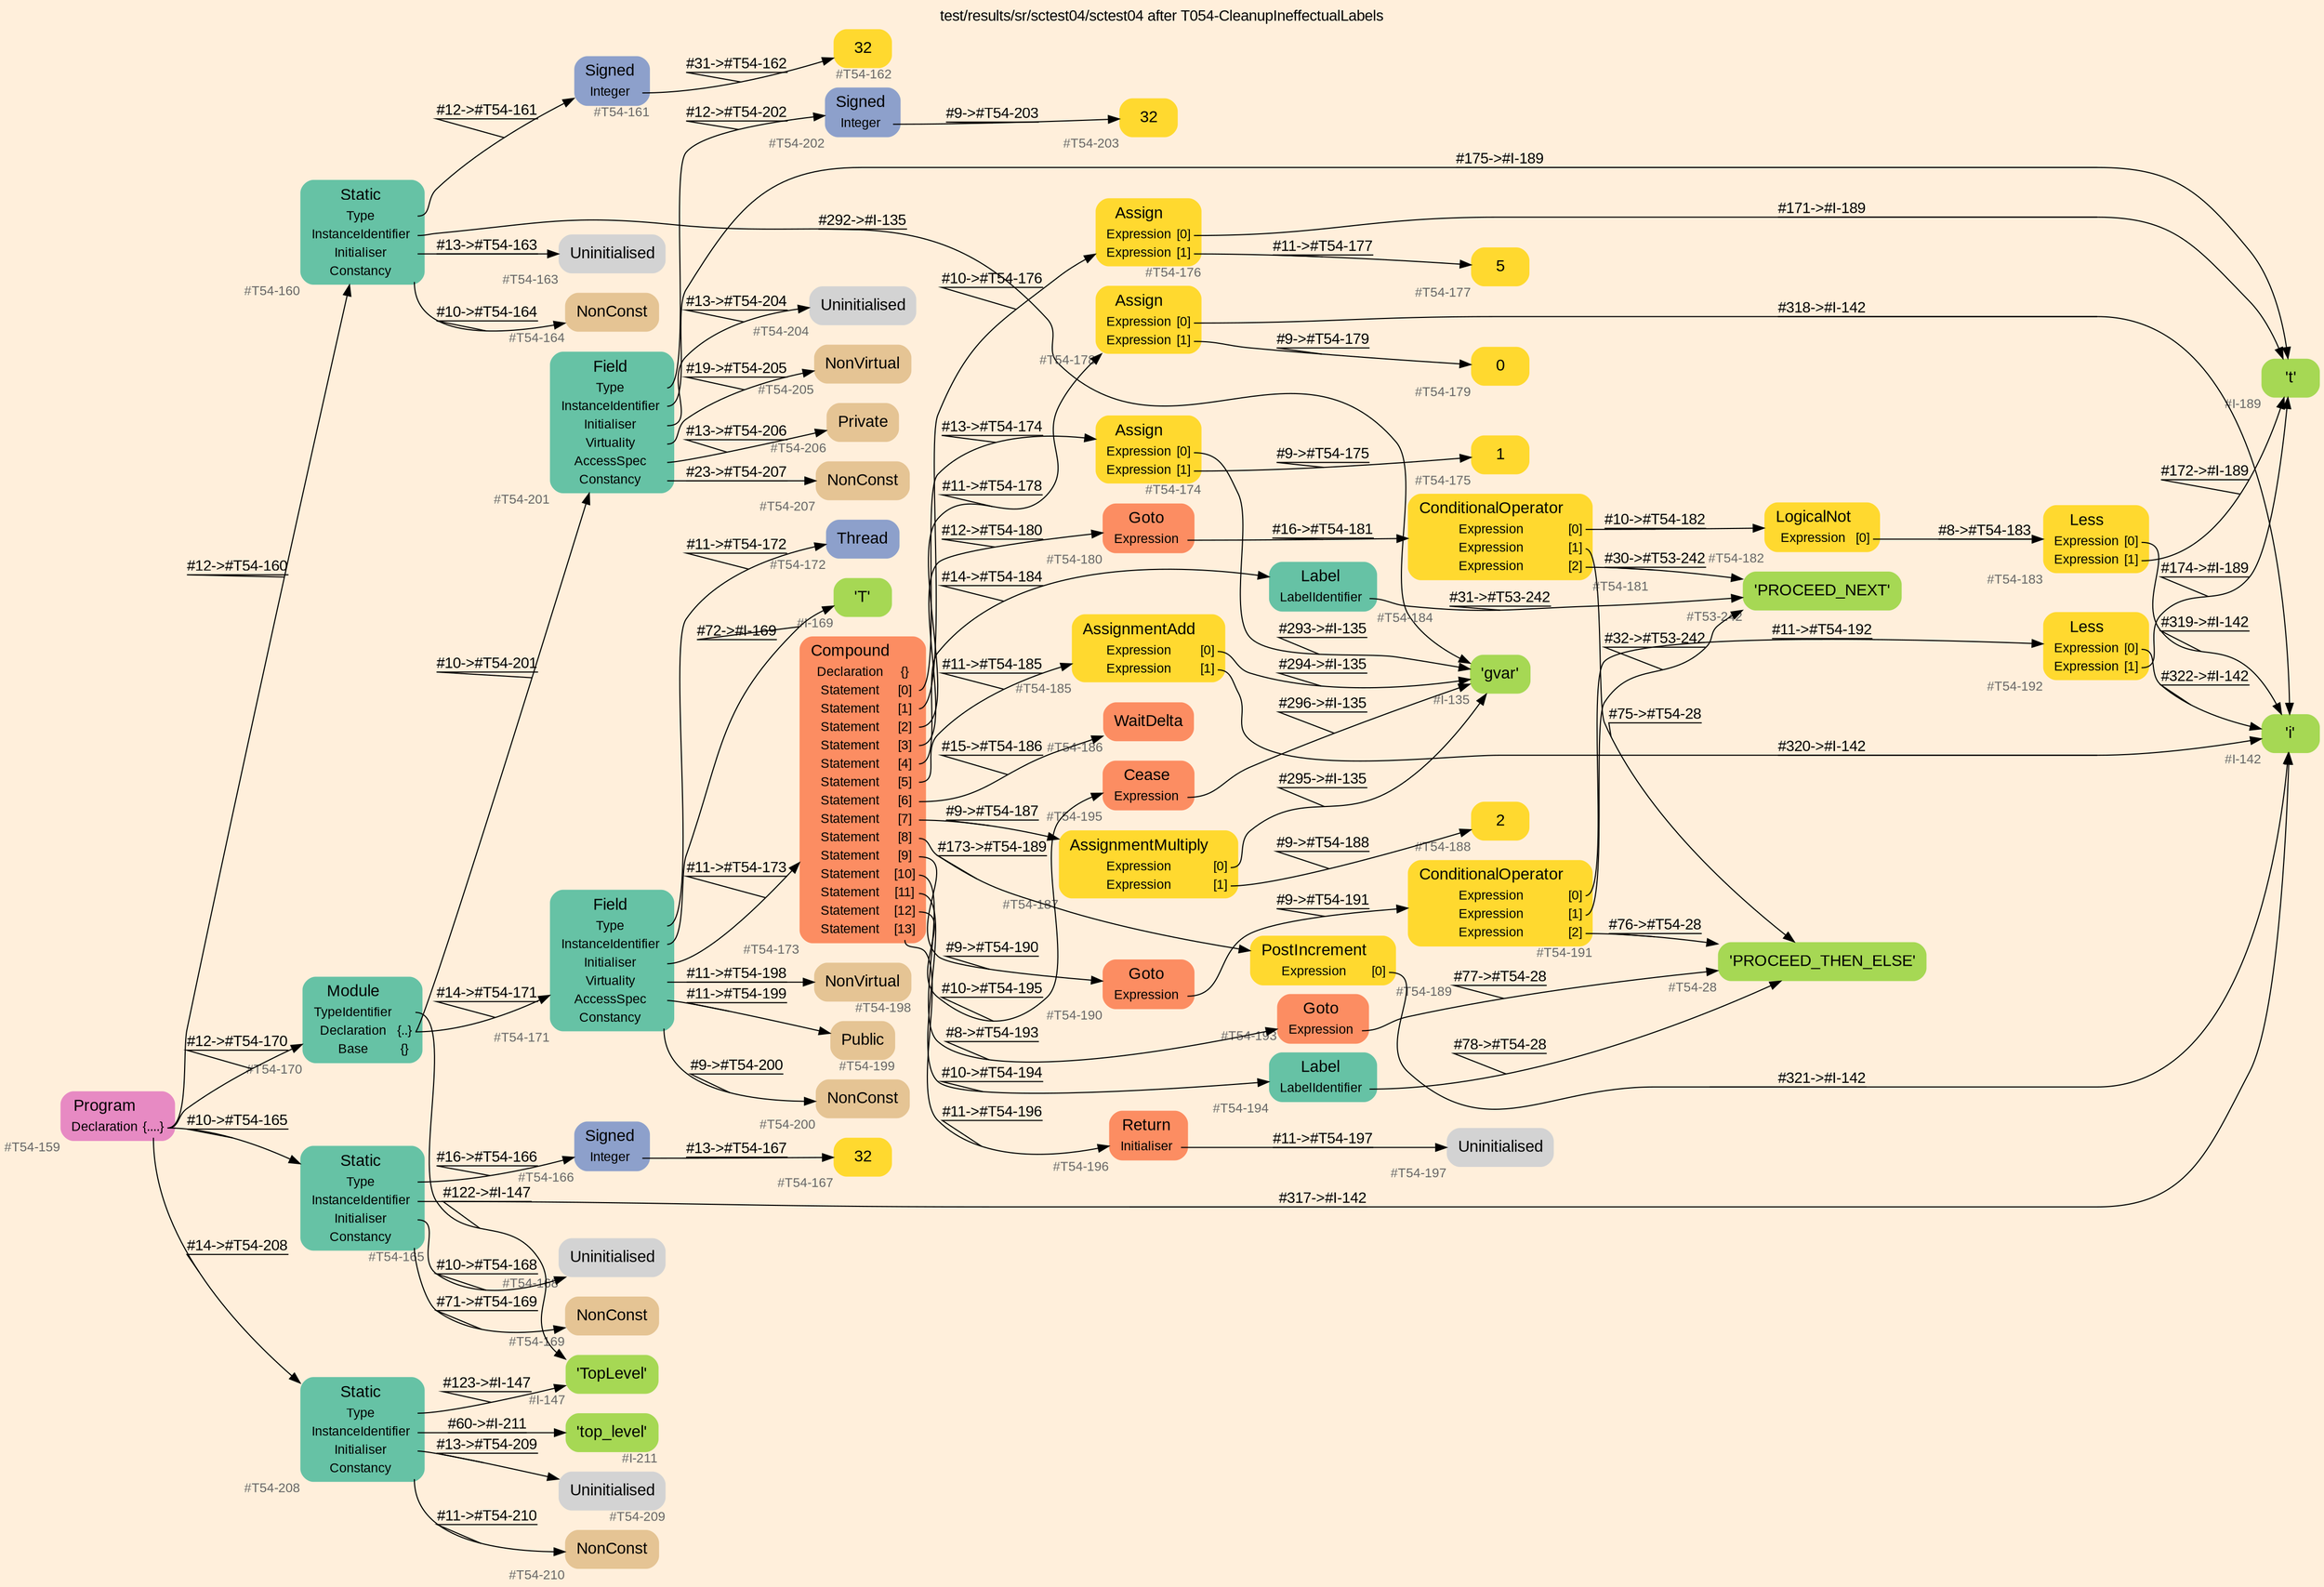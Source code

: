 digraph "test/results/sr/sctest04/sctest04 after T054-CleanupIneffectualLabels" {
label = "test/results/sr/sctest04/sctest04 after T054-CleanupIneffectualLabels"
labelloc = t
graph [
    rankdir = "LR"
    ranksep = 0.3
    bgcolor = antiquewhite1
    color = black
    fontcolor = black
    fontname = "Arial"
];
node [
    fontname = "Arial"
];
edge [
    fontname = "Arial"
];

// -------------------- node figure --------------------
// -------- block #T54-159 ----------
"#T54-159" [
    fillcolor = "/set28/4"
    xlabel = "#T54-159"
    fontsize = "12"
    fontcolor = grey40
    shape = "plaintext"
    label = <<TABLE BORDER="0" CELLBORDER="0" CELLSPACING="0">
     <TR><TD><FONT COLOR="black" POINT-SIZE="15">Program</FONT></TD></TR>
     <TR><TD><FONT COLOR="black" POINT-SIZE="12">Declaration</FONT></TD><TD PORT="port0"><FONT COLOR="black" POINT-SIZE="12">{....}</FONT></TD></TR>
    </TABLE>>
    style = "rounded,filled"
];

// -------- block #T54-160 ----------
"#T54-160" [
    fillcolor = "/set28/1"
    xlabel = "#T54-160"
    fontsize = "12"
    fontcolor = grey40
    shape = "plaintext"
    label = <<TABLE BORDER="0" CELLBORDER="0" CELLSPACING="0">
     <TR><TD><FONT COLOR="black" POINT-SIZE="15">Static</FONT></TD></TR>
     <TR><TD><FONT COLOR="black" POINT-SIZE="12">Type</FONT></TD><TD PORT="port0"></TD></TR>
     <TR><TD><FONT COLOR="black" POINT-SIZE="12">InstanceIdentifier</FONT></TD><TD PORT="port1"></TD></TR>
     <TR><TD><FONT COLOR="black" POINT-SIZE="12">Initialiser</FONT></TD><TD PORT="port2"></TD></TR>
     <TR><TD><FONT COLOR="black" POINT-SIZE="12">Constancy</FONT></TD><TD PORT="port3"></TD></TR>
    </TABLE>>
    style = "rounded,filled"
];

// -------- block #T54-161 ----------
"#T54-161" [
    fillcolor = "/set28/3"
    xlabel = "#T54-161"
    fontsize = "12"
    fontcolor = grey40
    shape = "plaintext"
    label = <<TABLE BORDER="0" CELLBORDER="0" CELLSPACING="0">
     <TR><TD><FONT COLOR="black" POINT-SIZE="15">Signed</FONT></TD></TR>
     <TR><TD><FONT COLOR="black" POINT-SIZE="12">Integer</FONT></TD><TD PORT="port0"></TD></TR>
    </TABLE>>
    style = "rounded,filled"
];

// -------- block #T54-162 ----------
"#T54-162" [
    fillcolor = "/set28/6"
    xlabel = "#T54-162"
    fontsize = "12"
    fontcolor = grey40
    shape = "plaintext"
    label = <<TABLE BORDER="0" CELLBORDER="0" CELLSPACING="0">
     <TR><TD><FONT COLOR="black" POINT-SIZE="15">32</FONT></TD></TR>
    </TABLE>>
    style = "rounded,filled"
];

// -------- block #I-135 ----------
"#I-135" [
    fillcolor = "/set28/5"
    xlabel = "#I-135"
    fontsize = "12"
    fontcolor = grey40
    shape = "plaintext"
    label = <<TABLE BORDER="0" CELLBORDER="0" CELLSPACING="0">
     <TR><TD><FONT COLOR="black" POINT-SIZE="15">'gvar'</FONT></TD></TR>
    </TABLE>>
    style = "rounded,filled"
];

// -------- block #T54-163 ----------
"#T54-163" [
    xlabel = "#T54-163"
    fontsize = "12"
    fontcolor = grey40
    shape = "plaintext"
    label = <<TABLE BORDER="0" CELLBORDER="0" CELLSPACING="0">
     <TR><TD><FONT COLOR="black" POINT-SIZE="15">Uninitialised</FONT></TD></TR>
    </TABLE>>
    style = "rounded,filled"
];

// -------- block #T54-164 ----------
"#T54-164" [
    fillcolor = "/set28/7"
    xlabel = "#T54-164"
    fontsize = "12"
    fontcolor = grey40
    shape = "plaintext"
    label = <<TABLE BORDER="0" CELLBORDER="0" CELLSPACING="0">
     <TR><TD><FONT COLOR="black" POINT-SIZE="15">NonConst</FONT></TD></TR>
    </TABLE>>
    style = "rounded,filled"
];

// -------- block #T54-165 ----------
"#T54-165" [
    fillcolor = "/set28/1"
    xlabel = "#T54-165"
    fontsize = "12"
    fontcolor = grey40
    shape = "plaintext"
    label = <<TABLE BORDER="0" CELLBORDER="0" CELLSPACING="0">
     <TR><TD><FONT COLOR="black" POINT-SIZE="15">Static</FONT></TD></TR>
     <TR><TD><FONT COLOR="black" POINT-SIZE="12">Type</FONT></TD><TD PORT="port0"></TD></TR>
     <TR><TD><FONT COLOR="black" POINT-SIZE="12">InstanceIdentifier</FONT></TD><TD PORT="port1"></TD></TR>
     <TR><TD><FONT COLOR="black" POINT-SIZE="12">Initialiser</FONT></TD><TD PORT="port2"></TD></TR>
     <TR><TD><FONT COLOR="black" POINT-SIZE="12">Constancy</FONT></TD><TD PORT="port3"></TD></TR>
    </TABLE>>
    style = "rounded,filled"
];

// -------- block #T54-166 ----------
"#T54-166" [
    fillcolor = "/set28/3"
    xlabel = "#T54-166"
    fontsize = "12"
    fontcolor = grey40
    shape = "plaintext"
    label = <<TABLE BORDER="0" CELLBORDER="0" CELLSPACING="0">
     <TR><TD><FONT COLOR="black" POINT-SIZE="15">Signed</FONT></TD></TR>
     <TR><TD><FONT COLOR="black" POINT-SIZE="12">Integer</FONT></TD><TD PORT="port0"></TD></TR>
    </TABLE>>
    style = "rounded,filled"
];

// -------- block #T54-167 ----------
"#T54-167" [
    fillcolor = "/set28/6"
    xlabel = "#T54-167"
    fontsize = "12"
    fontcolor = grey40
    shape = "plaintext"
    label = <<TABLE BORDER="0" CELLBORDER="0" CELLSPACING="0">
     <TR><TD><FONT COLOR="black" POINT-SIZE="15">32</FONT></TD></TR>
    </TABLE>>
    style = "rounded,filled"
];

// -------- block #I-142 ----------
"#I-142" [
    fillcolor = "/set28/5"
    xlabel = "#I-142"
    fontsize = "12"
    fontcolor = grey40
    shape = "plaintext"
    label = <<TABLE BORDER="0" CELLBORDER="0" CELLSPACING="0">
     <TR><TD><FONT COLOR="black" POINT-SIZE="15">'i'</FONT></TD></TR>
    </TABLE>>
    style = "rounded,filled"
];

// -------- block #T54-168 ----------
"#T54-168" [
    xlabel = "#T54-168"
    fontsize = "12"
    fontcolor = grey40
    shape = "plaintext"
    label = <<TABLE BORDER="0" CELLBORDER="0" CELLSPACING="0">
     <TR><TD><FONT COLOR="black" POINT-SIZE="15">Uninitialised</FONT></TD></TR>
    </TABLE>>
    style = "rounded,filled"
];

// -------- block #T54-169 ----------
"#T54-169" [
    fillcolor = "/set28/7"
    xlabel = "#T54-169"
    fontsize = "12"
    fontcolor = grey40
    shape = "plaintext"
    label = <<TABLE BORDER="0" CELLBORDER="0" CELLSPACING="0">
     <TR><TD><FONT COLOR="black" POINT-SIZE="15">NonConst</FONT></TD></TR>
    </TABLE>>
    style = "rounded,filled"
];

// -------- block #T54-170 ----------
"#T54-170" [
    fillcolor = "/set28/1"
    xlabel = "#T54-170"
    fontsize = "12"
    fontcolor = grey40
    shape = "plaintext"
    label = <<TABLE BORDER="0" CELLBORDER="0" CELLSPACING="0">
     <TR><TD><FONT COLOR="black" POINT-SIZE="15">Module</FONT></TD></TR>
     <TR><TD><FONT COLOR="black" POINT-SIZE="12">TypeIdentifier</FONT></TD><TD PORT="port0"></TD></TR>
     <TR><TD><FONT COLOR="black" POINT-SIZE="12">Declaration</FONT></TD><TD PORT="port1"><FONT COLOR="black" POINT-SIZE="12">{..}</FONT></TD></TR>
     <TR><TD><FONT COLOR="black" POINT-SIZE="12">Base</FONT></TD><TD PORT="port2"><FONT COLOR="black" POINT-SIZE="12">{}</FONT></TD></TR>
    </TABLE>>
    style = "rounded,filled"
];

// -------- block #I-147 ----------
"#I-147" [
    fillcolor = "/set28/5"
    xlabel = "#I-147"
    fontsize = "12"
    fontcolor = grey40
    shape = "plaintext"
    label = <<TABLE BORDER="0" CELLBORDER="0" CELLSPACING="0">
     <TR><TD><FONT COLOR="black" POINT-SIZE="15">'TopLevel'</FONT></TD></TR>
    </TABLE>>
    style = "rounded,filled"
];

// -------- block #T54-171 ----------
"#T54-171" [
    fillcolor = "/set28/1"
    xlabel = "#T54-171"
    fontsize = "12"
    fontcolor = grey40
    shape = "plaintext"
    label = <<TABLE BORDER="0" CELLBORDER="0" CELLSPACING="0">
     <TR><TD><FONT COLOR="black" POINT-SIZE="15">Field</FONT></TD></TR>
     <TR><TD><FONT COLOR="black" POINT-SIZE="12">Type</FONT></TD><TD PORT="port0"></TD></TR>
     <TR><TD><FONT COLOR="black" POINT-SIZE="12">InstanceIdentifier</FONT></TD><TD PORT="port1"></TD></TR>
     <TR><TD><FONT COLOR="black" POINT-SIZE="12">Initialiser</FONT></TD><TD PORT="port2"></TD></TR>
     <TR><TD><FONT COLOR="black" POINT-SIZE="12">Virtuality</FONT></TD><TD PORT="port3"></TD></TR>
     <TR><TD><FONT COLOR="black" POINT-SIZE="12">AccessSpec</FONT></TD><TD PORT="port4"></TD></TR>
     <TR><TD><FONT COLOR="black" POINT-SIZE="12">Constancy</FONT></TD><TD PORT="port5"></TD></TR>
    </TABLE>>
    style = "rounded,filled"
];

// -------- block #T54-172 ----------
"#T54-172" [
    fillcolor = "/set28/3"
    xlabel = "#T54-172"
    fontsize = "12"
    fontcolor = grey40
    shape = "plaintext"
    label = <<TABLE BORDER="0" CELLBORDER="0" CELLSPACING="0">
     <TR><TD><FONT COLOR="black" POINT-SIZE="15">Thread</FONT></TD></TR>
    </TABLE>>
    style = "rounded,filled"
];

// -------- block #I-169 ----------
"#I-169" [
    fillcolor = "/set28/5"
    xlabel = "#I-169"
    fontsize = "12"
    fontcolor = grey40
    shape = "plaintext"
    label = <<TABLE BORDER="0" CELLBORDER="0" CELLSPACING="0">
     <TR><TD><FONT COLOR="black" POINT-SIZE="15">'T'</FONT></TD></TR>
    </TABLE>>
    style = "rounded,filled"
];

// -------- block #T54-173 ----------
"#T54-173" [
    fillcolor = "/set28/2"
    xlabel = "#T54-173"
    fontsize = "12"
    fontcolor = grey40
    shape = "plaintext"
    label = <<TABLE BORDER="0" CELLBORDER="0" CELLSPACING="0">
     <TR><TD><FONT COLOR="black" POINT-SIZE="15">Compound</FONT></TD></TR>
     <TR><TD><FONT COLOR="black" POINT-SIZE="12">Declaration</FONT></TD><TD PORT="port0"><FONT COLOR="black" POINT-SIZE="12">{}</FONT></TD></TR>
     <TR><TD><FONT COLOR="black" POINT-SIZE="12">Statement</FONT></TD><TD PORT="port1"><FONT COLOR="black" POINT-SIZE="12">[0]</FONT></TD></TR>
     <TR><TD><FONT COLOR="black" POINT-SIZE="12">Statement</FONT></TD><TD PORT="port2"><FONT COLOR="black" POINT-SIZE="12">[1]</FONT></TD></TR>
     <TR><TD><FONT COLOR="black" POINT-SIZE="12">Statement</FONT></TD><TD PORT="port3"><FONT COLOR="black" POINT-SIZE="12">[2]</FONT></TD></TR>
     <TR><TD><FONT COLOR="black" POINT-SIZE="12">Statement</FONT></TD><TD PORT="port4"><FONT COLOR="black" POINT-SIZE="12">[3]</FONT></TD></TR>
     <TR><TD><FONT COLOR="black" POINT-SIZE="12">Statement</FONT></TD><TD PORT="port5"><FONT COLOR="black" POINT-SIZE="12">[4]</FONT></TD></TR>
     <TR><TD><FONT COLOR="black" POINT-SIZE="12">Statement</FONT></TD><TD PORT="port6"><FONT COLOR="black" POINT-SIZE="12">[5]</FONT></TD></TR>
     <TR><TD><FONT COLOR="black" POINT-SIZE="12">Statement</FONT></TD><TD PORT="port7"><FONT COLOR="black" POINT-SIZE="12">[6]</FONT></TD></TR>
     <TR><TD><FONT COLOR="black" POINT-SIZE="12">Statement</FONT></TD><TD PORT="port8"><FONT COLOR="black" POINT-SIZE="12">[7]</FONT></TD></TR>
     <TR><TD><FONT COLOR="black" POINT-SIZE="12">Statement</FONT></TD><TD PORT="port9"><FONT COLOR="black" POINT-SIZE="12">[8]</FONT></TD></TR>
     <TR><TD><FONT COLOR="black" POINT-SIZE="12">Statement</FONT></TD><TD PORT="port10"><FONT COLOR="black" POINT-SIZE="12">[9]</FONT></TD></TR>
     <TR><TD><FONT COLOR="black" POINT-SIZE="12">Statement</FONT></TD><TD PORT="port11"><FONT COLOR="black" POINT-SIZE="12">[10]</FONT></TD></TR>
     <TR><TD><FONT COLOR="black" POINT-SIZE="12">Statement</FONT></TD><TD PORT="port12"><FONT COLOR="black" POINT-SIZE="12">[11]</FONT></TD></TR>
     <TR><TD><FONT COLOR="black" POINT-SIZE="12">Statement</FONT></TD><TD PORT="port13"><FONT COLOR="black" POINT-SIZE="12">[12]</FONT></TD></TR>
     <TR><TD><FONT COLOR="black" POINT-SIZE="12">Statement</FONT></TD><TD PORT="port14"><FONT COLOR="black" POINT-SIZE="12">[13]</FONT></TD></TR>
    </TABLE>>
    style = "rounded,filled"
];

// -------- block #T54-174 ----------
"#T54-174" [
    fillcolor = "/set28/6"
    xlabel = "#T54-174"
    fontsize = "12"
    fontcolor = grey40
    shape = "plaintext"
    label = <<TABLE BORDER="0" CELLBORDER="0" CELLSPACING="0">
     <TR><TD><FONT COLOR="black" POINT-SIZE="15">Assign</FONT></TD></TR>
     <TR><TD><FONT COLOR="black" POINT-SIZE="12">Expression</FONT></TD><TD PORT="port0"><FONT COLOR="black" POINT-SIZE="12">[0]</FONT></TD></TR>
     <TR><TD><FONT COLOR="black" POINT-SIZE="12">Expression</FONT></TD><TD PORT="port1"><FONT COLOR="black" POINT-SIZE="12">[1]</FONT></TD></TR>
    </TABLE>>
    style = "rounded,filled"
];

// -------- block #T54-175 ----------
"#T54-175" [
    fillcolor = "/set28/6"
    xlabel = "#T54-175"
    fontsize = "12"
    fontcolor = grey40
    shape = "plaintext"
    label = <<TABLE BORDER="0" CELLBORDER="0" CELLSPACING="0">
     <TR><TD><FONT COLOR="black" POINT-SIZE="15">1</FONT></TD></TR>
    </TABLE>>
    style = "rounded,filled"
];

// -------- block #T54-176 ----------
"#T54-176" [
    fillcolor = "/set28/6"
    xlabel = "#T54-176"
    fontsize = "12"
    fontcolor = grey40
    shape = "plaintext"
    label = <<TABLE BORDER="0" CELLBORDER="0" CELLSPACING="0">
     <TR><TD><FONT COLOR="black" POINT-SIZE="15">Assign</FONT></TD></TR>
     <TR><TD><FONT COLOR="black" POINT-SIZE="12">Expression</FONT></TD><TD PORT="port0"><FONT COLOR="black" POINT-SIZE="12">[0]</FONT></TD></TR>
     <TR><TD><FONT COLOR="black" POINT-SIZE="12">Expression</FONT></TD><TD PORT="port1"><FONT COLOR="black" POINT-SIZE="12">[1]</FONT></TD></TR>
    </TABLE>>
    style = "rounded,filled"
];

// -------- block #I-189 ----------
"#I-189" [
    fillcolor = "/set28/5"
    xlabel = "#I-189"
    fontsize = "12"
    fontcolor = grey40
    shape = "plaintext"
    label = <<TABLE BORDER="0" CELLBORDER="0" CELLSPACING="0">
     <TR><TD><FONT COLOR="black" POINT-SIZE="15">'t'</FONT></TD></TR>
    </TABLE>>
    style = "rounded,filled"
];

// -------- block #T54-177 ----------
"#T54-177" [
    fillcolor = "/set28/6"
    xlabel = "#T54-177"
    fontsize = "12"
    fontcolor = grey40
    shape = "plaintext"
    label = <<TABLE BORDER="0" CELLBORDER="0" CELLSPACING="0">
     <TR><TD><FONT COLOR="black" POINT-SIZE="15">5</FONT></TD></TR>
    </TABLE>>
    style = "rounded,filled"
];

// -------- block #T54-178 ----------
"#T54-178" [
    fillcolor = "/set28/6"
    xlabel = "#T54-178"
    fontsize = "12"
    fontcolor = grey40
    shape = "plaintext"
    label = <<TABLE BORDER="0" CELLBORDER="0" CELLSPACING="0">
     <TR><TD><FONT COLOR="black" POINT-SIZE="15">Assign</FONT></TD></TR>
     <TR><TD><FONT COLOR="black" POINT-SIZE="12">Expression</FONT></TD><TD PORT="port0"><FONT COLOR="black" POINT-SIZE="12">[0]</FONT></TD></TR>
     <TR><TD><FONT COLOR="black" POINT-SIZE="12">Expression</FONT></TD><TD PORT="port1"><FONT COLOR="black" POINT-SIZE="12">[1]</FONT></TD></TR>
    </TABLE>>
    style = "rounded,filled"
];

// -------- block #T54-179 ----------
"#T54-179" [
    fillcolor = "/set28/6"
    xlabel = "#T54-179"
    fontsize = "12"
    fontcolor = grey40
    shape = "plaintext"
    label = <<TABLE BORDER="0" CELLBORDER="0" CELLSPACING="0">
     <TR><TD><FONT COLOR="black" POINT-SIZE="15">0</FONT></TD></TR>
    </TABLE>>
    style = "rounded,filled"
];

// -------- block #T54-180 ----------
"#T54-180" [
    fillcolor = "/set28/2"
    xlabel = "#T54-180"
    fontsize = "12"
    fontcolor = grey40
    shape = "plaintext"
    label = <<TABLE BORDER="0" CELLBORDER="0" CELLSPACING="0">
     <TR><TD><FONT COLOR="black" POINT-SIZE="15">Goto</FONT></TD></TR>
     <TR><TD><FONT COLOR="black" POINT-SIZE="12">Expression</FONT></TD><TD PORT="port0"></TD></TR>
    </TABLE>>
    style = "rounded,filled"
];

// -------- block #T54-181 ----------
"#T54-181" [
    fillcolor = "/set28/6"
    xlabel = "#T54-181"
    fontsize = "12"
    fontcolor = grey40
    shape = "plaintext"
    label = <<TABLE BORDER="0" CELLBORDER="0" CELLSPACING="0">
     <TR><TD><FONT COLOR="black" POINT-SIZE="15">ConditionalOperator</FONT></TD></TR>
     <TR><TD><FONT COLOR="black" POINT-SIZE="12">Expression</FONT></TD><TD PORT="port0"><FONT COLOR="black" POINT-SIZE="12">[0]</FONT></TD></TR>
     <TR><TD><FONT COLOR="black" POINT-SIZE="12">Expression</FONT></TD><TD PORT="port1"><FONT COLOR="black" POINT-SIZE="12">[1]</FONT></TD></TR>
     <TR><TD><FONT COLOR="black" POINT-SIZE="12">Expression</FONT></TD><TD PORT="port2"><FONT COLOR="black" POINT-SIZE="12">[2]</FONT></TD></TR>
    </TABLE>>
    style = "rounded,filled"
];

// -------- block #T54-182 ----------
"#T54-182" [
    fillcolor = "/set28/6"
    xlabel = "#T54-182"
    fontsize = "12"
    fontcolor = grey40
    shape = "plaintext"
    label = <<TABLE BORDER="0" CELLBORDER="0" CELLSPACING="0">
     <TR><TD><FONT COLOR="black" POINT-SIZE="15">LogicalNot</FONT></TD></TR>
     <TR><TD><FONT COLOR="black" POINT-SIZE="12">Expression</FONT></TD><TD PORT="port0"><FONT COLOR="black" POINT-SIZE="12">[0]</FONT></TD></TR>
    </TABLE>>
    style = "rounded,filled"
];

// -------- block #T54-183 ----------
"#T54-183" [
    fillcolor = "/set28/6"
    xlabel = "#T54-183"
    fontsize = "12"
    fontcolor = grey40
    shape = "plaintext"
    label = <<TABLE BORDER="0" CELLBORDER="0" CELLSPACING="0">
     <TR><TD><FONT COLOR="black" POINT-SIZE="15">Less</FONT></TD></TR>
     <TR><TD><FONT COLOR="black" POINT-SIZE="12">Expression</FONT></TD><TD PORT="port0"><FONT COLOR="black" POINT-SIZE="12">[0]</FONT></TD></TR>
     <TR><TD><FONT COLOR="black" POINT-SIZE="12">Expression</FONT></TD><TD PORT="port1"><FONT COLOR="black" POINT-SIZE="12">[1]</FONT></TD></TR>
    </TABLE>>
    style = "rounded,filled"
];

// -------- block #T54-28 ----------
"#T54-28" [
    fillcolor = "/set28/5"
    xlabel = "#T54-28"
    fontsize = "12"
    fontcolor = grey40
    shape = "plaintext"
    label = <<TABLE BORDER="0" CELLBORDER="0" CELLSPACING="0">
     <TR><TD><FONT COLOR="black" POINT-SIZE="15">'PROCEED_THEN_ELSE'</FONT></TD></TR>
    </TABLE>>
    style = "rounded,filled"
];

// -------- block #T53-242 ----------
"#T53-242" [
    fillcolor = "/set28/5"
    xlabel = "#T53-242"
    fontsize = "12"
    fontcolor = grey40
    shape = "plaintext"
    label = <<TABLE BORDER="0" CELLBORDER="0" CELLSPACING="0">
     <TR><TD><FONT COLOR="black" POINT-SIZE="15">'PROCEED_NEXT'</FONT></TD></TR>
    </TABLE>>
    style = "rounded,filled"
];

// -------- block #T54-184 ----------
"#T54-184" [
    fillcolor = "/set28/1"
    xlabel = "#T54-184"
    fontsize = "12"
    fontcolor = grey40
    shape = "plaintext"
    label = <<TABLE BORDER="0" CELLBORDER="0" CELLSPACING="0">
     <TR><TD><FONT COLOR="black" POINT-SIZE="15">Label</FONT></TD></TR>
     <TR><TD><FONT COLOR="black" POINT-SIZE="12">LabelIdentifier</FONT></TD><TD PORT="port0"></TD></TR>
    </TABLE>>
    style = "rounded,filled"
];

// -------- block #T54-185 ----------
"#T54-185" [
    fillcolor = "/set28/6"
    xlabel = "#T54-185"
    fontsize = "12"
    fontcolor = grey40
    shape = "plaintext"
    label = <<TABLE BORDER="0" CELLBORDER="0" CELLSPACING="0">
     <TR><TD><FONT COLOR="black" POINT-SIZE="15">AssignmentAdd</FONT></TD></TR>
     <TR><TD><FONT COLOR="black" POINT-SIZE="12">Expression</FONT></TD><TD PORT="port0"><FONT COLOR="black" POINT-SIZE="12">[0]</FONT></TD></TR>
     <TR><TD><FONT COLOR="black" POINT-SIZE="12">Expression</FONT></TD><TD PORT="port1"><FONT COLOR="black" POINT-SIZE="12">[1]</FONT></TD></TR>
    </TABLE>>
    style = "rounded,filled"
];

// -------- block #T54-186 ----------
"#T54-186" [
    fillcolor = "/set28/2"
    xlabel = "#T54-186"
    fontsize = "12"
    fontcolor = grey40
    shape = "plaintext"
    label = <<TABLE BORDER="0" CELLBORDER="0" CELLSPACING="0">
     <TR><TD><FONT COLOR="black" POINT-SIZE="15">WaitDelta</FONT></TD></TR>
    </TABLE>>
    style = "rounded,filled"
];

// -------- block #T54-187 ----------
"#T54-187" [
    fillcolor = "/set28/6"
    xlabel = "#T54-187"
    fontsize = "12"
    fontcolor = grey40
    shape = "plaintext"
    label = <<TABLE BORDER="0" CELLBORDER="0" CELLSPACING="0">
     <TR><TD><FONT COLOR="black" POINT-SIZE="15">AssignmentMultiply</FONT></TD></TR>
     <TR><TD><FONT COLOR="black" POINT-SIZE="12">Expression</FONT></TD><TD PORT="port0"><FONT COLOR="black" POINT-SIZE="12">[0]</FONT></TD></TR>
     <TR><TD><FONT COLOR="black" POINT-SIZE="12">Expression</FONT></TD><TD PORT="port1"><FONT COLOR="black" POINT-SIZE="12">[1]</FONT></TD></TR>
    </TABLE>>
    style = "rounded,filled"
];

// -------- block #T54-188 ----------
"#T54-188" [
    fillcolor = "/set28/6"
    xlabel = "#T54-188"
    fontsize = "12"
    fontcolor = grey40
    shape = "plaintext"
    label = <<TABLE BORDER="0" CELLBORDER="0" CELLSPACING="0">
     <TR><TD><FONT COLOR="black" POINT-SIZE="15">2</FONT></TD></TR>
    </TABLE>>
    style = "rounded,filled"
];

// -------- block #T54-189 ----------
"#T54-189" [
    fillcolor = "/set28/6"
    xlabel = "#T54-189"
    fontsize = "12"
    fontcolor = grey40
    shape = "plaintext"
    label = <<TABLE BORDER="0" CELLBORDER="0" CELLSPACING="0">
     <TR><TD><FONT COLOR="black" POINT-SIZE="15">PostIncrement</FONT></TD></TR>
     <TR><TD><FONT COLOR="black" POINT-SIZE="12">Expression</FONT></TD><TD PORT="port0"><FONT COLOR="black" POINT-SIZE="12">[0]</FONT></TD></TR>
    </TABLE>>
    style = "rounded,filled"
];

// -------- block #T54-190 ----------
"#T54-190" [
    fillcolor = "/set28/2"
    xlabel = "#T54-190"
    fontsize = "12"
    fontcolor = grey40
    shape = "plaintext"
    label = <<TABLE BORDER="0" CELLBORDER="0" CELLSPACING="0">
     <TR><TD><FONT COLOR="black" POINT-SIZE="15">Goto</FONT></TD></TR>
     <TR><TD><FONT COLOR="black" POINT-SIZE="12">Expression</FONT></TD><TD PORT="port0"></TD></TR>
    </TABLE>>
    style = "rounded,filled"
];

// -------- block #T54-191 ----------
"#T54-191" [
    fillcolor = "/set28/6"
    xlabel = "#T54-191"
    fontsize = "12"
    fontcolor = grey40
    shape = "plaintext"
    label = <<TABLE BORDER="0" CELLBORDER="0" CELLSPACING="0">
     <TR><TD><FONT COLOR="black" POINT-SIZE="15">ConditionalOperator</FONT></TD></TR>
     <TR><TD><FONT COLOR="black" POINT-SIZE="12">Expression</FONT></TD><TD PORT="port0"><FONT COLOR="black" POINT-SIZE="12">[0]</FONT></TD></TR>
     <TR><TD><FONT COLOR="black" POINT-SIZE="12">Expression</FONT></TD><TD PORT="port1"><FONT COLOR="black" POINT-SIZE="12">[1]</FONT></TD></TR>
     <TR><TD><FONT COLOR="black" POINT-SIZE="12">Expression</FONT></TD><TD PORT="port2"><FONT COLOR="black" POINT-SIZE="12">[2]</FONT></TD></TR>
    </TABLE>>
    style = "rounded,filled"
];

// -------- block #T54-192 ----------
"#T54-192" [
    fillcolor = "/set28/6"
    xlabel = "#T54-192"
    fontsize = "12"
    fontcolor = grey40
    shape = "plaintext"
    label = <<TABLE BORDER="0" CELLBORDER="0" CELLSPACING="0">
     <TR><TD><FONT COLOR="black" POINT-SIZE="15">Less</FONT></TD></TR>
     <TR><TD><FONT COLOR="black" POINT-SIZE="12">Expression</FONT></TD><TD PORT="port0"><FONT COLOR="black" POINT-SIZE="12">[0]</FONT></TD></TR>
     <TR><TD><FONT COLOR="black" POINT-SIZE="12">Expression</FONT></TD><TD PORT="port1"><FONT COLOR="black" POINT-SIZE="12">[1]</FONT></TD></TR>
    </TABLE>>
    style = "rounded,filled"
];

// -------- block #T54-193 ----------
"#T54-193" [
    fillcolor = "/set28/2"
    xlabel = "#T54-193"
    fontsize = "12"
    fontcolor = grey40
    shape = "plaintext"
    label = <<TABLE BORDER="0" CELLBORDER="0" CELLSPACING="0">
     <TR><TD><FONT COLOR="black" POINT-SIZE="15">Goto</FONT></TD></TR>
     <TR><TD><FONT COLOR="black" POINT-SIZE="12">Expression</FONT></TD><TD PORT="port0"></TD></TR>
    </TABLE>>
    style = "rounded,filled"
];

// -------- block #T54-194 ----------
"#T54-194" [
    fillcolor = "/set28/1"
    xlabel = "#T54-194"
    fontsize = "12"
    fontcolor = grey40
    shape = "plaintext"
    label = <<TABLE BORDER="0" CELLBORDER="0" CELLSPACING="0">
     <TR><TD><FONT COLOR="black" POINT-SIZE="15">Label</FONT></TD></TR>
     <TR><TD><FONT COLOR="black" POINT-SIZE="12">LabelIdentifier</FONT></TD><TD PORT="port0"></TD></TR>
    </TABLE>>
    style = "rounded,filled"
];

// -------- block #T54-195 ----------
"#T54-195" [
    fillcolor = "/set28/2"
    xlabel = "#T54-195"
    fontsize = "12"
    fontcolor = grey40
    shape = "plaintext"
    label = <<TABLE BORDER="0" CELLBORDER="0" CELLSPACING="0">
     <TR><TD><FONT COLOR="black" POINT-SIZE="15">Cease</FONT></TD></TR>
     <TR><TD><FONT COLOR="black" POINT-SIZE="12">Expression</FONT></TD><TD PORT="port0"></TD></TR>
    </TABLE>>
    style = "rounded,filled"
];

// -------- block #T54-196 ----------
"#T54-196" [
    fillcolor = "/set28/2"
    xlabel = "#T54-196"
    fontsize = "12"
    fontcolor = grey40
    shape = "plaintext"
    label = <<TABLE BORDER="0" CELLBORDER="0" CELLSPACING="0">
     <TR><TD><FONT COLOR="black" POINT-SIZE="15">Return</FONT></TD></TR>
     <TR><TD><FONT COLOR="black" POINT-SIZE="12">Initialiser</FONT></TD><TD PORT="port0"></TD></TR>
    </TABLE>>
    style = "rounded,filled"
];

// -------- block #T54-197 ----------
"#T54-197" [
    xlabel = "#T54-197"
    fontsize = "12"
    fontcolor = grey40
    shape = "plaintext"
    label = <<TABLE BORDER="0" CELLBORDER="0" CELLSPACING="0">
     <TR><TD><FONT COLOR="black" POINT-SIZE="15">Uninitialised</FONT></TD></TR>
    </TABLE>>
    style = "rounded,filled"
];

// -------- block #T54-198 ----------
"#T54-198" [
    fillcolor = "/set28/7"
    xlabel = "#T54-198"
    fontsize = "12"
    fontcolor = grey40
    shape = "plaintext"
    label = <<TABLE BORDER="0" CELLBORDER="0" CELLSPACING="0">
     <TR><TD><FONT COLOR="black" POINT-SIZE="15">NonVirtual</FONT></TD></TR>
    </TABLE>>
    style = "rounded,filled"
];

// -------- block #T54-199 ----------
"#T54-199" [
    fillcolor = "/set28/7"
    xlabel = "#T54-199"
    fontsize = "12"
    fontcolor = grey40
    shape = "plaintext"
    label = <<TABLE BORDER="0" CELLBORDER="0" CELLSPACING="0">
     <TR><TD><FONT COLOR="black" POINT-SIZE="15">Public</FONT></TD></TR>
    </TABLE>>
    style = "rounded,filled"
];

// -------- block #T54-200 ----------
"#T54-200" [
    fillcolor = "/set28/7"
    xlabel = "#T54-200"
    fontsize = "12"
    fontcolor = grey40
    shape = "plaintext"
    label = <<TABLE BORDER="0" CELLBORDER="0" CELLSPACING="0">
     <TR><TD><FONT COLOR="black" POINT-SIZE="15">NonConst</FONT></TD></TR>
    </TABLE>>
    style = "rounded,filled"
];

// -------- block #T54-201 ----------
"#T54-201" [
    fillcolor = "/set28/1"
    xlabel = "#T54-201"
    fontsize = "12"
    fontcolor = grey40
    shape = "plaintext"
    label = <<TABLE BORDER="0" CELLBORDER="0" CELLSPACING="0">
     <TR><TD><FONT COLOR="black" POINT-SIZE="15">Field</FONT></TD></TR>
     <TR><TD><FONT COLOR="black" POINT-SIZE="12">Type</FONT></TD><TD PORT="port0"></TD></TR>
     <TR><TD><FONT COLOR="black" POINT-SIZE="12">InstanceIdentifier</FONT></TD><TD PORT="port1"></TD></TR>
     <TR><TD><FONT COLOR="black" POINT-SIZE="12">Initialiser</FONT></TD><TD PORT="port2"></TD></TR>
     <TR><TD><FONT COLOR="black" POINT-SIZE="12">Virtuality</FONT></TD><TD PORT="port3"></TD></TR>
     <TR><TD><FONT COLOR="black" POINT-SIZE="12">AccessSpec</FONT></TD><TD PORT="port4"></TD></TR>
     <TR><TD><FONT COLOR="black" POINT-SIZE="12">Constancy</FONT></TD><TD PORT="port5"></TD></TR>
    </TABLE>>
    style = "rounded,filled"
];

// -------- block #T54-202 ----------
"#T54-202" [
    fillcolor = "/set28/3"
    xlabel = "#T54-202"
    fontsize = "12"
    fontcolor = grey40
    shape = "plaintext"
    label = <<TABLE BORDER="0" CELLBORDER="0" CELLSPACING="0">
     <TR><TD><FONT COLOR="black" POINT-SIZE="15">Signed</FONT></TD></TR>
     <TR><TD><FONT COLOR="black" POINT-SIZE="12">Integer</FONT></TD><TD PORT="port0"></TD></TR>
    </TABLE>>
    style = "rounded,filled"
];

// -------- block #T54-203 ----------
"#T54-203" [
    fillcolor = "/set28/6"
    xlabel = "#T54-203"
    fontsize = "12"
    fontcolor = grey40
    shape = "plaintext"
    label = <<TABLE BORDER="0" CELLBORDER="0" CELLSPACING="0">
     <TR><TD><FONT COLOR="black" POINT-SIZE="15">32</FONT></TD></TR>
    </TABLE>>
    style = "rounded,filled"
];

// -------- block #T54-204 ----------
"#T54-204" [
    xlabel = "#T54-204"
    fontsize = "12"
    fontcolor = grey40
    shape = "plaintext"
    label = <<TABLE BORDER="0" CELLBORDER="0" CELLSPACING="0">
     <TR><TD><FONT COLOR="black" POINT-SIZE="15">Uninitialised</FONT></TD></TR>
    </TABLE>>
    style = "rounded,filled"
];

// -------- block #T54-205 ----------
"#T54-205" [
    fillcolor = "/set28/7"
    xlabel = "#T54-205"
    fontsize = "12"
    fontcolor = grey40
    shape = "plaintext"
    label = <<TABLE BORDER="0" CELLBORDER="0" CELLSPACING="0">
     <TR><TD><FONT COLOR="black" POINT-SIZE="15">NonVirtual</FONT></TD></TR>
    </TABLE>>
    style = "rounded,filled"
];

// -------- block #T54-206 ----------
"#T54-206" [
    fillcolor = "/set28/7"
    xlabel = "#T54-206"
    fontsize = "12"
    fontcolor = grey40
    shape = "plaintext"
    label = <<TABLE BORDER="0" CELLBORDER="0" CELLSPACING="0">
     <TR><TD><FONT COLOR="black" POINT-SIZE="15">Private</FONT></TD></TR>
    </TABLE>>
    style = "rounded,filled"
];

// -------- block #T54-207 ----------
"#T54-207" [
    fillcolor = "/set28/7"
    xlabel = "#T54-207"
    fontsize = "12"
    fontcolor = grey40
    shape = "plaintext"
    label = <<TABLE BORDER="0" CELLBORDER="0" CELLSPACING="0">
     <TR><TD><FONT COLOR="black" POINT-SIZE="15">NonConst</FONT></TD></TR>
    </TABLE>>
    style = "rounded,filled"
];

// -------- block #T54-208 ----------
"#T54-208" [
    fillcolor = "/set28/1"
    xlabel = "#T54-208"
    fontsize = "12"
    fontcolor = grey40
    shape = "plaintext"
    label = <<TABLE BORDER="0" CELLBORDER="0" CELLSPACING="0">
     <TR><TD><FONT COLOR="black" POINT-SIZE="15">Static</FONT></TD></TR>
     <TR><TD><FONT COLOR="black" POINT-SIZE="12">Type</FONT></TD><TD PORT="port0"></TD></TR>
     <TR><TD><FONT COLOR="black" POINT-SIZE="12">InstanceIdentifier</FONT></TD><TD PORT="port1"></TD></TR>
     <TR><TD><FONT COLOR="black" POINT-SIZE="12">Initialiser</FONT></TD><TD PORT="port2"></TD></TR>
     <TR><TD><FONT COLOR="black" POINT-SIZE="12">Constancy</FONT></TD><TD PORT="port3"></TD></TR>
    </TABLE>>
    style = "rounded,filled"
];

// -------- block #I-211 ----------
"#I-211" [
    fillcolor = "/set28/5"
    xlabel = "#I-211"
    fontsize = "12"
    fontcolor = grey40
    shape = "plaintext"
    label = <<TABLE BORDER="0" CELLBORDER="0" CELLSPACING="0">
     <TR><TD><FONT COLOR="black" POINT-SIZE="15">'top_level'</FONT></TD></TR>
    </TABLE>>
    style = "rounded,filled"
];

// -------- block #T54-209 ----------
"#T54-209" [
    xlabel = "#T54-209"
    fontsize = "12"
    fontcolor = grey40
    shape = "plaintext"
    label = <<TABLE BORDER="0" CELLBORDER="0" CELLSPACING="0">
     <TR><TD><FONT COLOR="black" POINT-SIZE="15">Uninitialised</FONT></TD></TR>
    </TABLE>>
    style = "rounded,filled"
];

// -------- block #T54-210 ----------
"#T54-210" [
    fillcolor = "/set28/7"
    xlabel = "#T54-210"
    fontsize = "12"
    fontcolor = grey40
    shape = "plaintext"
    label = <<TABLE BORDER="0" CELLBORDER="0" CELLSPACING="0">
     <TR><TD><FONT COLOR="black" POINT-SIZE="15">NonConst</FONT></TD></TR>
    </TABLE>>
    style = "rounded,filled"
];

"#T54-159":port0 -> "#T54-160" [
    label = "#12-&gt;#T54-160"
    decorate = true
    color = black
    fontcolor = black
];

"#T54-159":port0 -> "#T54-165" [
    label = "#10-&gt;#T54-165"
    decorate = true
    color = black
    fontcolor = black
];

"#T54-159":port0 -> "#T54-170" [
    label = "#12-&gt;#T54-170"
    decorate = true
    color = black
    fontcolor = black
];

"#T54-159":port0 -> "#T54-208" [
    label = "#14-&gt;#T54-208"
    decorate = true
    color = black
    fontcolor = black
];

"#T54-160":port0 -> "#T54-161" [
    label = "#12-&gt;#T54-161"
    decorate = true
    color = black
    fontcolor = black
];

"#T54-160":port1 -> "#I-135" [
    label = "#292-&gt;#I-135"
    decorate = true
    color = black
    fontcolor = black
];

"#T54-160":port2 -> "#T54-163" [
    label = "#13-&gt;#T54-163"
    decorate = true
    color = black
    fontcolor = black
];

"#T54-160":port3 -> "#T54-164" [
    label = "#10-&gt;#T54-164"
    decorate = true
    color = black
    fontcolor = black
];

"#T54-161":port0 -> "#T54-162" [
    label = "#31-&gt;#T54-162"
    decorate = true
    color = black
    fontcolor = black
];

"#T54-165":port0 -> "#T54-166" [
    label = "#16-&gt;#T54-166"
    decorate = true
    color = black
    fontcolor = black
];

"#T54-165":port1 -> "#I-142" [
    label = "#317-&gt;#I-142"
    decorate = true
    color = black
    fontcolor = black
];

"#T54-165":port2 -> "#T54-168" [
    label = "#10-&gt;#T54-168"
    decorate = true
    color = black
    fontcolor = black
];

"#T54-165":port3 -> "#T54-169" [
    label = "#71-&gt;#T54-169"
    decorate = true
    color = black
    fontcolor = black
];

"#T54-166":port0 -> "#T54-167" [
    label = "#13-&gt;#T54-167"
    decorate = true
    color = black
    fontcolor = black
];

"#T54-170":port0 -> "#I-147" [
    label = "#122-&gt;#I-147"
    decorate = true
    color = black
    fontcolor = black
];

"#T54-170":port1 -> "#T54-171" [
    label = "#14-&gt;#T54-171"
    decorate = true
    color = black
    fontcolor = black
];

"#T54-170":port1 -> "#T54-201" [
    label = "#10-&gt;#T54-201"
    decorate = true
    color = black
    fontcolor = black
];

"#T54-171":port0 -> "#T54-172" [
    label = "#11-&gt;#T54-172"
    decorate = true
    color = black
    fontcolor = black
];

"#T54-171":port1 -> "#I-169" [
    label = "#72-&gt;#I-169"
    decorate = true
    color = black
    fontcolor = black
];

"#T54-171":port2 -> "#T54-173" [
    label = "#11-&gt;#T54-173"
    decorate = true
    color = black
    fontcolor = black
];

"#T54-171":port3 -> "#T54-198" [
    label = "#11-&gt;#T54-198"
    decorate = true
    color = black
    fontcolor = black
];

"#T54-171":port4 -> "#T54-199" [
    label = "#11-&gt;#T54-199"
    decorate = true
    color = black
    fontcolor = black
];

"#T54-171":port5 -> "#T54-200" [
    label = "#9-&gt;#T54-200"
    decorate = true
    color = black
    fontcolor = black
];

"#T54-173":port1 -> "#T54-174" [
    label = "#13-&gt;#T54-174"
    decorate = true
    color = black
    fontcolor = black
];

"#T54-173":port2 -> "#T54-176" [
    label = "#10-&gt;#T54-176"
    decorate = true
    color = black
    fontcolor = black
];

"#T54-173":port3 -> "#T54-178" [
    label = "#11-&gt;#T54-178"
    decorate = true
    color = black
    fontcolor = black
];

"#T54-173":port4 -> "#T54-180" [
    label = "#12-&gt;#T54-180"
    decorate = true
    color = black
    fontcolor = black
];

"#T54-173":port5 -> "#T54-184" [
    label = "#14-&gt;#T54-184"
    decorate = true
    color = black
    fontcolor = black
];

"#T54-173":port6 -> "#T54-185" [
    label = "#11-&gt;#T54-185"
    decorate = true
    color = black
    fontcolor = black
];

"#T54-173":port7 -> "#T54-186" [
    label = "#15-&gt;#T54-186"
    decorate = true
    color = black
    fontcolor = black
];

"#T54-173":port8 -> "#T54-187" [
    label = "#9-&gt;#T54-187"
    decorate = true
    color = black
    fontcolor = black
];

"#T54-173":port9 -> "#T54-189" [
    label = "#173-&gt;#T54-189"
    decorate = true
    color = black
    fontcolor = black
];

"#T54-173":port10 -> "#T54-190" [
    label = "#9-&gt;#T54-190"
    decorate = true
    color = black
    fontcolor = black
];

"#T54-173":port11 -> "#T54-193" [
    label = "#8-&gt;#T54-193"
    decorate = true
    color = black
    fontcolor = black
];

"#T54-173":port12 -> "#T54-194" [
    label = "#10-&gt;#T54-194"
    decorate = true
    color = black
    fontcolor = black
];

"#T54-173":port13 -> "#T54-195" [
    label = "#10-&gt;#T54-195"
    decorate = true
    color = black
    fontcolor = black
];

"#T54-173":port14 -> "#T54-196" [
    label = "#11-&gt;#T54-196"
    decorate = true
    color = black
    fontcolor = black
];

"#T54-174":port0 -> "#I-135" [
    label = "#293-&gt;#I-135"
    decorate = true
    color = black
    fontcolor = black
];

"#T54-174":port1 -> "#T54-175" [
    label = "#9-&gt;#T54-175"
    decorate = true
    color = black
    fontcolor = black
];

"#T54-176":port0 -> "#I-189" [
    label = "#171-&gt;#I-189"
    decorate = true
    color = black
    fontcolor = black
];

"#T54-176":port1 -> "#T54-177" [
    label = "#11-&gt;#T54-177"
    decorate = true
    color = black
    fontcolor = black
];

"#T54-178":port0 -> "#I-142" [
    label = "#318-&gt;#I-142"
    decorate = true
    color = black
    fontcolor = black
];

"#T54-178":port1 -> "#T54-179" [
    label = "#9-&gt;#T54-179"
    decorate = true
    color = black
    fontcolor = black
];

"#T54-180":port0 -> "#T54-181" [
    label = "#16-&gt;#T54-181"
    decorate = true
    color = black
    fontcolor = black
];

"#T54-181":port0 -> "#T54-182" [
    label = "#10-&gt;#T54-182"
    decorate = true
    color = black
    fontcolor = black
];

"#T54-181":port1 -> "#T54-28" [
    label = "#75-&gt;#T54-28"
    decorate = true
    color = black
    fontcolor = black
];

"#T54-181":port2 -> "#T53-242" [
    label = "#30-&gt;#T53-242"
    decorate = true
    color = black
    fontcolor = black
];

"#T54-182":port0 -> "#T54-183" [
    label = "#8-&gt;#T54-183"
    decorate = true
    color = black
    fontcolor = black
];

"#T54-183":port0 -> "#I-142" [
    label = "#319-&gt;#I-142"
    decorate = true
    color = black
    fontcolor = black
];

"#T54-183":port1 -> "#I-189" [
    label = "#172-&gt;#I-189"
    decorate = true
    color = black
    fontcolor = black
];

"#T54-184":port0 -> "#T53-242" [
    label = "#31-&gt;#T53-242"
    decorate = true
    color = black
    fontcolor = black
];

"#T54-185":port0 -> "#I-135" [
    label = "#294-&gt;#I-135"
    decorate = true
    color = black
    fontcolor = black
];

"#T54-185":port1 -> "#I-142" [
    label = "#320-&gt;#I-142"
    decorate = true
    color = black
    fontcolor = black
];

"#T54-187":port0 -> "#I-135" [
    label = "#295-&gt;#I-135"
    decorate = true
    color = black
    fontcolor = black
];

"#T54-187":port1 -> "#T54-188" [
    label = "#9-&gt;#T54-188"
    decorate = true
    color = black
    fontcolor = black
];

"#T54-189":port0 -> "#I-142" [
    label = "#321-&gt;#I-142"
    decorate = true
    color = black
    fontcolor = black
];

"#T54-190":port0 -> "#T54-191" [
    label = "#9-&gt;#T54-191"
    decorate = true
    color = black
    fontcolor = black
];

"#T54-191":port0 -> "#T54-192" [
    label = "#11-&gt;#T54-192"
    decorate = true
    color = black
    fontcolor = black
];

"#T54-191":port1 -> "#T53-242" [
    label = "#32-&gt;#T53-242"
    decorate = true
    color = black
    fontcolor = black
];

"#T54-191":port2 -> "#T54-28" [
    label = "#76-&gt;#T54-28"
    decorate = true
    color = black
    fontcolor = black
];

"#T54-192":port0 -> "#I-142" [
    label = "#322-&gt;#I-142"
    decorate = true
    color = black
    fontcolor = black
];

"#T54-192":port1 -> "#I-189" [
    label = "#174-&gt;#I-189"
    decorate = true
    color = black
    fontcolor = black
];

"#T54-193":port0 -> "#T54-28" [
    label = "#77-&gt;#T54-28"
    decorate = true
    color = black
    fontcolor = black
];

"#T54-194":port0 -> "#T54-28" [
    label = "#78-&gt;#T54-28"
    decorate = true
    color = black
    fontcolor = black
];

"#T54-195":port0 -> "#I-135" [
    label = "#296-&gt;#I-135"
    decorate = true
    color = black
    fontcolor = black
];

"#T54-196":port0 -> "#T54-197" [
    label = "#11-&gt;#T54-197"
    decorate = true
    color = black
    fontcolor = black
];

"#T54-201":port0 -> "#T54-202" [
    label = "#12-&gt;#T54-202"
    decorate = true
    color = black
    fontcolor = black
];

"#T54-201":port1 -> "#I-189" [
    label = "#175-&gt;#I-189"
    decorate = true
    color = black
    fontcolor = black
];

"#T54-201":port2 -> "#T54-204" [
    label = "#13-&gt;#T54-204"
    decorate = true
    color = black
    fontcolor = black
];

"#T54-201":port3 -> "#T54-205" [
    label = "#19-&gt;#T54-205"
    decorate = true
    color = black
    fontcolor = black
];

"#T54-201":port4 -> "#T54-206" [
    label = "#13-&gt;#T54-206"
    decorate = true
    color = black
    fontcolor = black
];

"#T54-201":port5 -> "#T54-207" [
    label = "#23-&gt;#T54-207"
    decorate = true
    color = black
    fontcolor = black
];

"#T54-202":port0 -> "#T54-203" [
    label = "#9-&gt;#T54-203"
    decorate = true
    color = black
    fontcolor = black
];

"#T54-208":port0 -> "#I-147" [
    label = "#123-&gt;#I-147"
    decorate = true
    color = black
    fontcolor = black
];

"#T54-208":port1 -> "#I-211" [
    label = "#60-&gt;#I-211"
    decorate = true
    color = black
    fontcolor = black
];

"#T54-208":port2 -> "#T54-209" [
    label = "#13-&gt;#T54-209"
    decorate = true
    color = black
    fontcolor = black
];

"#T54-208":port3 -> "#T54-210" [
    label = "#11-&gt;#T54-210"
    decorate = true
    color = black
    fontcolor = black
];


}
